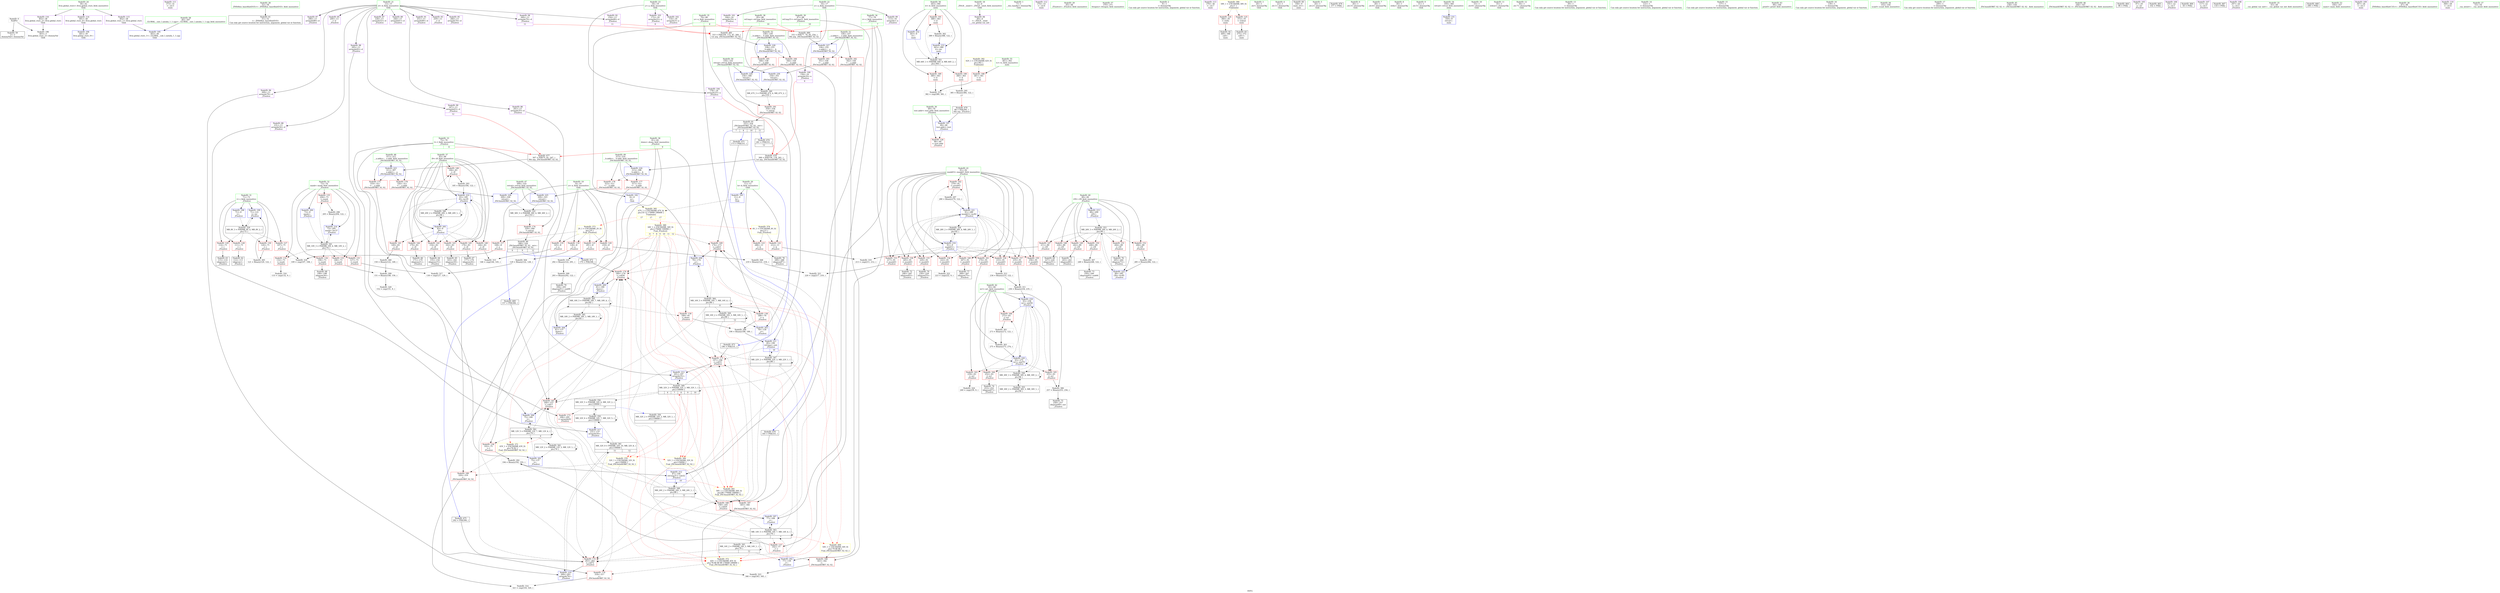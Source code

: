 digraph "SVFG" {
	label="SVFG";

	Node0x564790e6be90 [shape=record,color=grey,label="{NodeID: 0\nNullPtr}"];
	Node0x564790e6be90 -> Node0x564790e94730[style=solid];
	Node0x564790e6be90 -> Node0x564790e969a0[style=solid];
	Node0x564790e967a0 [shape=record,color=blue,label="{NodeID: 194\n401\<--39\nllvm.global_ctors_0\<--\nGlob }"];
	Node0x564790e939c0 [shape=record,color=purple,label="{NodeID: 111\n373\<--31\n\<--.str.5\nmain\n}"];
	Node0x564790e91c30 [shape=record,color=green,label="{NodeID: 28\n52\<--58\n_ZNSt8ios_base4InitD1Ev\<--_ZNSt8ios_base4InitD1Ev_field_insensitive\n}"];
	Node0x564790e91c30 -> Node0x564790e94900[style=solid];
	Node0x564790ee22a0 [shape=record,color=black,label="{NodeID: 471\n173 = PHI(331, )\n}"];
	Node0x564790ee22a0 -> Node0x564790e9b190[style=solid];
	Node0x564790ea4f30 [shape=record,color=grey,label="{NodeID: 305\n121 = Binary(120, 122, )\n}"];
	Node0x564790ea4f30 -> Node0x564790e96c40[style=solid];
	Node0x564790e97ef0 [shape=record,color=blue,label="{NodeID: 222\n89\<--285\ni39\<--inc85\n_Z5solvei\n}"];
	Node0x564790e97ef0 -> Node0x564790ebab10[style=dashed];
	Node0x564790e99930 [shape=record,color=red,label="{NodeID: 139\n189\<--81\n\<--down\n_Z5solvei\n}"];
	Node0x564790e99930 -> Node0x564790ea41b0[style=solid];
	Node0x564790e94460 [shape=record,color=green,label="{NodeID: 56\n363\<--364\nit\<--it_field_insensitive\nmain\n}"];
	Node0x564790e94460 -> Node0x564790e9c1d0[style=solid];
	Node0x564790e94460 -> Node0x564790e9c2a0[style=solid];
	Node0x564790e94460 -> Node0x564790e9c370[style=solid];
	Node0x564790e94460 -> Node0x564790ea05c0[style=solid];
	Node0x564790e94460 -> Node0x564790ea0690[style=solid];
	Node0x564790e9aff0 [shape=record,color=red,label="{NodeID: 167\n160\<--157\n\<--call17\n_Z5solvei\n}"];
	Node0x564790e9aff0 -> Node0x564790e971f0[style=solid];
	Node0x564790e95be0 [shape=record,color=purple,label="{NodeID: 84\n49\<--4\n\<--_ZStL8__ioinit\n__cxx_global_var_init\n}"];
	Node0x564790e821e0 [shape=record,color=green,label="{NodeID: 1\n7\<--1\n__dso_handle\<--dummyObj\nGlob }"];
	Node0x564790ebd310 [shape=record,color=black,label="{NodeID: 361\nMR_32V_9 = PHI(MR_32V_10, MR_32V_8, )\npts\{150000 \}\n|{|<s3>11|<s4>12}}"];
	Node0x564790ebd310 -> Node0x564790e9b400[style=dashed];
	Node0x564790ebd310 -> Node0x564790e97c80[style=dashed];
	Node0x564790ebd310 -> Node0x564790ebc910[style=dashed];
	Node0x564790ebd310:s3 -> Node0x564790e9db00[style=dashed,color=red];
	Node0x564790ebd310:s4 -> Node0x564790ebfdf0[style=dashed,color=red];
	Node0x564790e968a0 [shape=record,color=blue,label="{NodeID: 195\n402\<--40\nllvm.global_ctors_1\<--_GLOBAL__sub_I_natalia_1_1.cpp\nGlob }"];
	Node0x564790e93a90 [shape=record,color=purple,label="{NodeID: 112\n374\<--33\n\<--.str.6\nmain\n}"];
	Node0x564790e91d30 [shape=record,color=green,label="{NodeID: 29\n65\<--66\n_Z5solvei\<--_Z5solvei_field_insensitive\n}"];
	Node0x564790ee23e0 [shape=record,color=black,label="{NodeID: 472\n179 = PHI(306, )\n}"];
	Node0x564790ee23e0 -> Node0x564790e9b260[style=solid];
	Node0x564790eb56a0 [shape=record,color=yellow,style=double,label="{NodeID: 389\n34V_1 = ENCHI(MR_34V_0)\npts\{170000 190000 \}\nFun[_Z5solvei]|{|<s6>6|<s7>7|<s8>8|<s9>9|<s10>10|<s11>11|<s12>12}}"];
	Node0x564790eb56a0 -> Node0x564790e9aff0[style=dashed];
	Node0x564790eb56a0 -> Node0x564790e9b0c0[style=dashed];
	Node0x564790eb56a0 -> Node0x564790e9b190[style=dashed];
	Node0x564790eb56a0 -> Node0x564790e9b260[style=dashed];
	Node0x564790eb56a0 -> Node0x564790e9b330[style=dashed];
	Node0x564790eb56a0 -> Node0x564790e9b400[style=dashed];
	Node0x564790eb56a0:s6 -> Node0x564790ebffb0[style=dashed,color=red];
	Node0x564790eb56a0:s7 -> Node0x564790e9dcc0[style=dashed,color=red];
	Node0x564790eb56a0:s8 -> Node0x564790e9dcc0[style=dashed,color=red];
	Node0x564790eb56a0:s9 -> Node0x564790ebffb0[style=dashed,color=red];
	Node0x564790eb56a0:s10 -> Node0x564790e9dcc0[style=dashed,color=red];
	Node0x564790eb56a0:s11 -> Node0x564790e9dcc0[style=dashed,color=red];
	Node0x564790eb56a0:s12 -> Node0x564790ebffb0[style=dashed,color=red];
	Node0x564790ea50b0 [shape=record,color=grey,label="{NodeID: 306\n257 = Binary(255, 256, )\n}"];
	Node0x564790ea50b0 -> Node0x564790e95490[style=solid];
	Node0x564790e97fc0 [shape=record,color=blue,label="{NodeID: 223\n311\<--307\n__a.addr\<--__a\n_ZSt3minIiERKT_S2_S2_\n}"];
	Node0x564790e97fc0 -> Node0x564790e9b670[style=dashed];
	Node0x564790e97fc0 -> Node0x564790e9b740[style=dashed];
	Node0x564790e99a00 [shape=record,color=red,label="{NodeID: 140\n144\<--83\n\<--i9\n_Z5solvei\n}"];
	Node0x564790e99a00 -> Node0x564790ea5e30[style=solid];
	Node0x564790e94530 [shape=record,color=green,label="{NodeID: 57\n370\<--371\nfreopen\<--freopen_field_insensitive\n}"];
	Node0x564790e9b0c0 [shape=record,color=red,label="{NodeID: 168\n168\<--165\n\<--call20\n_Z5solvei\n}"];
	Node0x564790e9b0c0 -> Node0x564790e972c0[style=solid];
	Node0x564790e95cb0 [shape=record,color=purple,label="{NodeID: 85\n200\<--13\n\<--d\n_Z5solvei\n}"];
	Node0x564790e6d930 [shape=record,color=green,label="{NodeID: 2\n9\<--1\n\<--dummyObj\nCan only get source location for instruction, argument, global var or function.}"];
	Node0x564790ebd810 [shape=record,color=black,label="{NodeID: 362\nMR_12V_5 = PHI(MR_12V_7, MR_12V_4, )\npts\{76 \}\n|{|<s5>6}}"];
	Node0x564790ebd810 -> Node0x564790e996c0[style=dashed];
	Node0x564790ebd810 -> Node0x564790e9aff0[style=dashed];
	Node0x564790ebd810 -> Node0x564790e971f0[style=dashed];
	Node0x564790ebd810 -> Node0x564790eb7410[style=dashed];
	Node0x564790ebd810 -> Node0x564790ebd810[style=dashed];
	Node0x564790ebd810:s5 -> Node0x564790ebfed0[style=dashed,color=red];
	Node0x564790e969a0 [shape=record,color=blue, style = dotted,label="{NodeID: 196\n403\<--3\nllvm.global_ctors_2\<--dummyVal\nGlob }"];
	Node0x564790e93b60 [shape=record,color=purple,label="{NodeID: 113\n376\<--36\n\<--.str.7\nmain\n}"];
	Node0x564790e91e30 [shape=record,color=green,label="{NodeID: 30\n69\<--70\ntest.addr\<--test.addr_field_insensitive\n_Z5solvei\n}"];
	Node0x564790e91e30 -> Node0x564790e98ea0[style=solid];
	Node0x564790e91e30 -> Node0x564790e96aa0[style=solid];
	Node0x564790ee2520 [shape=record,color=black,label="{NodeID: 473\n196 = PHI(331, )\n}"];
	Node0x564790ee2520 -> Node0x564790e9b330[style=solid];
	Node0x564790eb57b0 [shape=record,color=yellow,style=double,label="{NodeID: 390\n58V_1 = ENCHI(MR_58V_0)\npts\{1 \}\nFun[main]}"];
	Node0x564790eb57b0 -> Node0x564790e98d00[style=dashed];
	Node0x564790eb57b0 -> Node0x564790e98dd0[style=dashed];
	Node0x564790ea5230 [shape=record,color=grey,label="{NodeID: 307\n249 = Binary(248, 122, )\n}"];
	Node0x564790ea5230 -> Node0x564790e952f0[style=solid];
	Node0x564790e98090 [shape=record,color=blue,label="{NodeID: 224\n313\<--308\n__b.addr\<--__b\n_ZSt3minIiERKT_S2_S2_\n}"];
	Node0x564790e98090 -> Node0x564790e9b810[style=dashed];
	Node0x564790e98090 -> Node0x564790e9b8e0[style=dashed];
	Node0x564790e99ad0 [shape=record,color=red,label="{NodeID: 141\n149\<--83\n\<--i9\n_Z5solvei\n}"];
	Node0x564790e99ad0 -> Node0x564790ea47b0[style=solid];
	Node0x564790e94630 [shape=record,color=green,label="{NodeID: 58\n40\<--397\n_GLOBAL__sub_I_natalia_1_1.cpp\<--_GLOBAL__sub_I_natalia_1_1.cpp_field_insensitive\n}"];
	Node0x564790e94630 -> Node0x564790e968a0[style=solid];
	Node0x564790e9b190 [shape=record,color=red,label="{NodeID: 169\n174\<--173\n\<--call23\n_Z5solvei\n}"];
	Node0x564790e9b190 -> Node0x564790e97390[style=solid];
	Node0x564790e95d80 [shape=record,color=purple,label="{NodeID: 86\n201\<--13\narrayidx35\<--d\n_Z5solvei\n}"];
	Node0x564790e95d80 -> Node0x564790e977a0[style=solid];
	Node0x564790e8ffb0 [shape=record,color=green,label="{NodeID: 3\n20\<--1\n.str\<--dummyObj\nGlob }"];
	Node0x564790ebdd10 [shape=record,color=black,label="{NodeID: 363\nMR_14V_5 = PHI(MR_14V_7, MR_14V_4, )\npts\{78 \}\n|{|<s7>7}}"];
	Node0x564790ebdd10 -> Node0x564790e99790[style=dashed];
	Node0x564790ebdd10 -> Node0x564790e9aff0[style=dashed];
	Node0x564790ebdd10 -> Node0x564790e9b0c0[style=dashed];
	Node0x564790ebdd10 -> Node0x564790e9b330[style=dashed];
	Node0x564790ebdd10 -> Node0x564790e972c0[style=dashed];
	Node0x564790ebdd10 -> Node0x564790eb7910[style=dashed];
	Node0x564790ebdd10 -> Node0x564790ebdd10[style=dashed];
	Node0x564790ebdd10:s7 -> Node0x564790e9dbe0[style=dashed,color=red];
	Node0x564790e96aa0 [shape=record,color=blue,label="{NodeID: 197\n69\<--68\ntest.addr\<--test\n_Z5solvei\n}"];
	Node0x564790e96aa0 -> Node0x564790e98ea0[style=dashed];
	Node0x564790e93c30 [shape=record,color=purple,label="{NodeID: 114\n401\<--38\nllvm.global_ctors_0\<--llvm.global_ctors\nGlob }"];
	Node0x564790e93c30 -> Node0x564790e967a0[style=solid];
	Node0x564790e91f00 [shape=record,color=green,label="{NodeID: 31\n71\<--72\ni\<--i_field_insensitive\n_Z5solvei\n}"];
	Node0x564790e91f00 -> Node0x564790e98f70[style=solid];
	Node0x564790e91f00 -> Node0x564790e99040[style=solid];
	Node0x564790e91f00 -> Node0x564790e99110[style=solid];
	Node0x564790e91f00 -> Node0x564790e991e0[style=solid];
	Node0x564790e91f00 -> Node0x564790e96b70[style=solid];
	Node0x564790e91f00 -> Node0x564790e96c40[style=solid];
	Node0x564790ee2660 [shape=record,color=black,label="{NodeID: 474\n261 = PHI(331, )\n|{<s0>12}}"];
	Node0x564790ee2660:s0 -> Node0x564790ee2cc0[style=solid,color=red];
	Node0x564790ea53b0 [shape=record,color=grey,label="{NodeID: 308\n219 = Binary(122, 218, )\n}"];
	Node0x564790ea53b0 -> Node0x564790ea6730[style=solid];
	Node0x564790e98160 [shape=record,color=blue,label="{NodeID: 225\n309\<--323\nretval\<--\n_ZSt3minIiERKT_S2_S2_\n}"];
	Node0x564790e98160 -> Node0x564790eba610[style=dashed];
	Node0x564790e99ba0 [shape=record,color=red,label="{NodeID: 142\n154\<--83\n\<--i9\n_Z5solvei\n}"];
	Node0x564790e99ba0 -> Node0x564790e94ba0[style=solid];
	Node0x564790e94730 [shape=record,color=black,label="{NodeID: 59\n2\<--3\ndummyVal\<--dummyVal\n}"];
	Node0x564790e9b260 [shape=record,color=red,label="{NodeID: 170\n180\<--179\n\<--call26\n_Z5solvei\n}"];
	Node0x564790e9b260 -> Node0x564790e97460[style=solid];
	Node0x564790e95e50 [shape=record,color=purple,label="{NodeID: 87\n228\<--13\narrayidx52\<--d\n_Z5solvei\n}"];
	Node0x564790e90040 [shape=record,color=green,label="{NodeID: 4\n22\<--1\n.str.1\<--dummyObj\nGlob }"];
	Node0x564790ebe210 [shape=record,color=black,label="{NodeID: 364\nMR_16V_5 = PHI(MR_16V_7, MR_16V_4, )\npts\{80 \}\n|{|<s8>8}}"];
	Node0x564790ebe210 -> Node0x564790e99860[style=dashed];
	Node0x564790ebe210 -> Node0x564790e9aff0[style=dashed];
	Node0x564790ebe210 -> Node0x564790e9b0c0[style=dashed];
	Node0x564790ebe210 -> Node0x564790e9b190[style=dashed];
	Node0x564790ebe210 -> Node0x564790e9b330[style=dashed];
	Node0x564790ebe210 -> Node0x564790e97390[style=dashed];
	Node0x564790ebe210 -> Node0x564790eb7e10[style=dashed];
	Node0x564790ebe210 -> Node0x564790ebe210[style=dashed];
	Node0x564790ebe210:s8 -> Node0x564790e9dbe0[style=dashed,color=red];
	Node0x564790e96b70 [shape=record,color=blue,label="{NodeID: 198\n71\<--9\ni\<--\n_Z5solvei\n}"];
	Node0x564790e96b70 -> Node0x564790eb2f10[style=dashed];
	Node0x564790e985c0 [shape=record,color=purple,label="{NodeID: 115\n402\<--38\nllvm.global_ctors_1\<--llvm.global_ctors\nGlob }"];
	Node0x564790e985c0 -> Node0x564790e968a0[style=solid];
	Node0x564790e91fd0 [shape=record,color=green,label="{NodeID: 32\n73\<--74\nmask\<--mask_field_insensitive\n_Z5solvei\n}"];
	Node0x564790e91fd0 -> Node0x564790e992b0[style=solid];
	Node0x564790e91fd0 -> Node0x564790e99380[style=solid];
	Node0x564790e91fd0 -> Node0x564790e99450[style=solid];
	Node0x564790e91fd0 -> Node0x564790e99520[style=solid];
	Node0x564790e91fd0 -> Node0x564790e995f0[style=solid];
	Node0x564790e91fd0 -> Node0x564790e96d10[style=solid];
	Node0x564790e91fd0 -> Node0x564790e97870[style=solid];
	Node0x564790ee27a0 [shape=record,color=black,label="{NodeID: 475\n262 = PHI(306, )\n}"];
	Node0x564790ee27a0 -> Node0x564790e9b400[style=solid];
	Node0x564790e9d450 [shape=record,color=yellow,style=double,label="{NodeID: 392\n62V_1 = ENCHI(MR_62V_0)\npts\{362 \}\nFun[main]}"];
	Node0x564790e9d450 -> Node0x564790e9c100[style=dashed];
	Node0x564790ea5530 [shape=record,color=grey,label="{NodeID: 309\n293 = Binary(292, 122, )\n}"];
	Node0x564790ea5530 -> Node0x564790e957d0[style=solid];
	Node0x564790e98230 [shape=record,color=blue,label="{NodeID: 226\n309\<--326\nretval\<--\n_ZSt3minIiERKT_S2_S2_\n}"];
	Node0x564790e98230 -> Node0x564790eba610[style=dashed];
	Node0x564790e99c70 [shape=record,color=red,label="{NodeID: 143\n162\<--83\n\<--i9\n_Z5solvei\n}"];
	Node0x564790e99c70 -> Node0x564790e94c70[style=solid];
	Node0x564790e94830 [shape=record,color=black,label="{NodeID: 60\n358\<--9\nmain_ret\<--\nmain\n}"];
	Node0x564790e9b330 [shape=record,color=red,label="{NodeID: 171\n197\<--196\n\<--call33\n_Z5solvei\n}"];
	Node0x564790e9b330 -> Node0x564790e977a0[style=solid];
	Node0x564790e95f20 [shape=record,color=purple,label="{NodeID: 88\n231\<--13\narrayidx54\<--d\n_Z5solvei\n}"];
	Node0x564790e95f20 -> Node0x564790e97ae0[style=solid];
	Node0x564790e900d0 [shape=record,color=green,label="{NodeID: 5\n24\<--1\n.str.2\<--dummyObj\nGlob }"];
	Node0x564790ebe710 [shape=record,color=black,label="{NodeID: 365\nMR_18V_5 = PHI(MR_18V_7, MR_18V_4, )\npts\{82 \}\n|{|<s6>9}}"];
	Node0x564790ebe710 -> Node0x564790e99930[style=dashed];
	Node0x564790ebe710 -> Node0x564790e9aff0[style=dashed];
	Node0x564790ebe710 -> Node0x564790e9b260[style=dashed];
	Node0x564790ebe710 -> Node0x564790e97460[style=dashed];
	Node0x564790ebe710 -> Node0x564790eb8310[style=dashed];
	Node0x564790ebe710 -> Node0x564790ebe710[style=dashed];
	Node0x564790ebe710:s6 -> Node0x564790ebfed0[style=dashed,color=red];
	Node0x564790e96c40 [shape=record,color=blue,label="{NodeID: 199\n71\<--121\ni\<--inc\n_Z5solvei\n}"];
	Node0x564790e96c40 -> Node0x564790eb2f10[style=dashed];
	Node0x564790e98650 [shape=record,color=purple,label="{NodeID: 116\n403\<--38\nllvm.global_ctors_2\<--llvm.global_ctors\nGlob }"];
	Node0x564790e98650 -> Node0x564790e969a0[style=solid];
	Node0x564790e920a0 [shape=record,color=green,label="{NodeID: 33\n75\<--76\nl\<--l_field_insensitive\n_Z5solvei\n|{|<s3>6}}"];
	Node0x564790e920a0 -> Node0x564790e996c0[style=solid];
	Node0x564790e920a0 -> Node0x564790e96de0[style=solid];
	Node0x564790e920a0 -> Node0x564790e971f0[style=solid];
	Node0x564790e920a0:s3 -> Node0x564790ee29b0[style=solid,color=red];
	Node0x564790ee28e0 [shape=record,color=black,label="{NodeID: 476\n377 = PHI()\n}"];
	Node0x564790ea56b0 [shape=record,color=grey,label="{NodeID: 310\n292 = Binary(122, 291, )\n}"];
	Node0x564790ea56b0 -> Node0x564790ea5530[style=solid];
	Node0x564790e98300 [shape=record,color=blue,label="{NodeID: 227\n336\<--332\n__a.addr\<--__a\n_ZSt3maxIiERKT_S2_S2_\n}"];
	Node0x564790e98300 -> Node0x564790e9bc20[style=dashed];
	Node0x564790e98300 -> Node0x564790e9bcf0[style=dashed];
	Node0x564790e99d40 [shape=record,color=red,label="{NodeID: 144\n170\<--83\n\<--i9\n_Z5solvei\n}"];
	Node0x564790e99d40 -> Node0x564790e94d40[style=solid];
	Node0x564790e94900 [shape=record,color=black,label="{NodeID: 61\n51\<--52\n\<--_ZNSt8ios_base4InitD1Ev\nCan only get source location for instruction, argument, global var or function.}"];
	Node0x564790e9b400 [shape=record,color=red,label="{NodeID: 172\n263\<--262\n\<--call72\n_Z5solvei\n}"];
	Node0x564790e9b400 -> Node0x564790e97c80[style=solid];
	Node0x564790e95ff0 [shape=record,color=purple,label="{NodeID: 89\n244\<--13\narrayidx61\<--d\n_Z5solvei\n}"];
	Node0x564790e90160 [shape=record,color=green,label="{NodeID: 6\n26\<--1\n.str.3\<--dummyObj\nGlob }"];
	Node0x564790e96d10 [shape=record,color=blue,label="{NodeID: 200\n73\<--9\nmask\<--\n_Z5solvei\n}"];
	Node0x564790e96d10 -> Node0x564790eb6f10[style=dashed];
	Node0x564790e98750 [shape=record,color=red,label="{NodeID: 117\n108\<--8\n\<--n\n_Z5solvei\n}"];
	Node0x564790e98750 -> Node0x564790ea62b0[style=solid];
	Node0x564790e92170 [shape=record,color=green,label="{NodeID: 34\n77\<--78\nr\<--r_field_insensitive\n_Z5solvei\n|{|<s3>7}}"];
	Node0x564790e92170 -> Node0x564790e99790[style=solid];
	Node0x564790e92170 -> Node0x564790e96eb0[style=solid];
	Node0x564790e92170 -> Node0x564790e972c0[style=solid];
	Node0x564790e92170:s3 -> Node0x564790ee2f90[style=solid,color=red];
	Node0x564790ee29b0 [shape=record,color=black,label="{NodeID: 477\n307 = PHI(75, 81, 247, )\n0th arg _ZSt3minIiERKT_S2_S2_ }"];
	Node0x564790ee29b0 -> Node0x564790e97fc0[style=solid];
	Node0x564790ea5830 [shape=record,color=grey,label="{NodeID: 311\n236 = Binary(234, 235, )\n}"];
	Node0x564790ea5830 -> Node0x564790e97bb0[style=solid];
	Node0x564790e983d0 [shape=record,color=blue,label="{NodeID: 228\n338\<--333\n__b.addr\<--__b\n_ZSt3maxIiERKT_S2_S2_\n}"];
	Node0x564790e983d0 -> Node0x564790e9bdc0[style=dashed];
	Node0x564790e983d0 -> Node0x564790e9be90[style=dashed];
	Node0x564790e99e10 [shape=record,color=red,label="{NodeID: 145\n176\<--83\n\<--i9\n_Z5solvei\n}"];
	Node0x564790e99e10 -> Node0x564790e94e10[style=solid];
	Node0x564790e94a00 [shape=record,color=black,label="{NodeID: 62\n112\<--111\nidxprom\<--\n_Z5solvei\n}"];
	Node0x564790e9b4d0 [shape=record,color=red,label="{NodeID: 173\n296\<--295\n\<--arrayidx92\n_Z5solvei\n}"];
	Node0x564790e960c0 [shape=record,color=purple,label="{NodeID: 90\n247\<--13\narrayidx63\<--d\n_Z5solvei\n|{<s0>12}}"];
	Node0x564790e960c0:s0 -> Node0x564790ee29b0[style=solid,color=red];
	Node0x564790e909a0 [shape=record,color=green,label="{NodeID: 7\n28\<--1\n.str.4\<--dummyObj\nGlob }"];
	Node0x564790e96de0 [shape=record,color=blue,label="{NodeID: 201\n75\<--137\nl\<--\n_Z5solvei\n}"];
	Node0x564790e96de0 -> Node0x564790ebd810[style=dashed];
	Node0x564790e98820 [shape=record,color=red,label="{NodeID: 118\n128\<--8\n\<--n\n_Z5solvei\n}"];
	Node0x564790e98820 -> Node0x564790ea4db0[style=solid];
	Node0x564790e92240 [shape=record,color=green,label="{NodeID: 35\n79\<--80\nu\<--u_field_insensitive\n_Z5solvei\n|{|<s3>8}}"];
	Node0x564790e92240 -> Node0x564790e99860[style=solid];
	Node0x564790e92240 -> Node0x564790e96f80[style=solid];
	Node0x564790e92240 -> Node0x564790e97390[style=solid];
	Node0x564790e92240:s3 -> Node0x564790ee2f90[style=solid,color=red];
	Node0x564790ee2cc0 [shape=record,color=black,label="{NodeID: 478\n308 = PHI(156, 178, 261, )\n1st arg _ZSt3minIiERKT_S2_S2_ }"];
	Node0x564790ee2cc0 -> Node0x564790e98090[style=solid];
	Node0x564790e9d6f0 [shape=record,color=yellow,style=double,label="{NodeID: 395\n67V_1 = ENCHI(MR_67V_0)\npts\{10 12 170000 190000 \}\nFun[main]|{<s0>17|<s1>17|<s2>17}}"];
	Node0x564790e9d6f0:s0 -> Node0x564790ec00f0[style=dashed,color=red];
	Node0x564790e9d6f0:s1 -> Node0x564790ec0200[style=dashed,color=red];
	Node0x564790e9d6f0:s2 -> Node0x564790eb56a0[style=dashed,color=red];
	Node0x564790ea59b0 [shape=record,color=grey,label="{NodeID: 312\n234 = Binary(233, 122, )\n}"];
	Node0x564790ea59b0 -> Node0x564790ea5830[style=solid];
	Node0x564790e984a0 [shape=record,color=blue,label="{NodeID: 229\n334\<--348\nretval\<--\n_ZSt3maxIiERKT_S2_S2_\n}"];
	Node0x564790e984a0 -> Node0x564790eb6a10[style=dashed];
	Node0x564790e99ee0 [shape=record,color=red,label="{NodeID: 146\n184\<--83\n\<--i9\n_Z5solvei\n}"];
	Node0x564790e99ee0 -> Node0x564790ea3d30[style=solid];
	Node0x564790e94ad0 [shape=record,color=black,label="{NodeID: 63\n115\<--114\nidxprom2\<--\n_Z5solvei\n}"];
	Node0x564790eb6a10 [shape=record,color=black,label="{NodeID: 340\nMR_47V_3 = PHI(MR_47V_4, MR_47V_2, )\npts\{335 \}\n}"];
	Node0x564790eb6a10 -> Node0x564790e9bb50[style=dashed];
	Node0x564790e9b5a0 [shape=record,color=red,label="{NodeID: 174\n329\<--309\n\<--retval\n_ZSt3minIiERKT_S2_S2_\n}"];
	Node0x564790e9b5a0 -> Node0x564790e958a0[style=solid];
	Node0x564790e96190 [shape=record,color=purple,label="{NodeID: 91\n251\<--13\narrayidx66\<--d\n_Z5solvei\n}"];
	Node0x564790e90a30 [shape=record,color=green,label="{NodeID: 8\n30\<--1\nstdin\<--dummyObj\nGlob }"];
	Node0x564790e96eb0 [shape=record,color=blue,label="{NodeID: 202\n77\<--139\nr\<--\n_Z5solvei\n}"];
	Node0x564790e96eb0 -> Node0x564790ebdd10[style=dashed];
	Node0x564790e988f0 [shape=record,color=red,label="{NodeID: 119\n145\<--8\n\<--n\n_Z5solvei\n}"];
	Node0x564790e988f0 -> Node0x564790ea5e30[style=solid];
	Node0x564790e92310 [shape=record,color=green,label="{NodeID: 36\n81\<--82\ndown\<--down_field_insensitive\n_Z5solvei\n|{|<s3>9}}"];
	Node0x564790e92310 -> Node0x564790e99930[style=solid];
	Node0x564790e92310 -> Node0x564790e97050[style=solid];
	Node0x564790e92310 -> Node0x564790e97460[style=solid];
	Node0x564790e92310:s3 -> Node0x564790ee29b0[style=solid,color=red];
	Node0x564790ee2e80 [shape=record,color=black,label="{NodeID: 479\n68 = PHI(385, )\n0th arg _Z5solvei }"];
	Node0x564790ee2e80 -> Node0x564790e96aa0[style=solid];
	Node0x564790ea5b30 [shape=record,color=grey,label="{NodeID: 313\n382 = cmp(380, 381, )\n}"];
	Node0x564790ea0460 [shape=record,color=blue,label="{NodeID: 230\n334\<--351\nretval\<--\n_ZSt3maxIiERKT_S2_S2_\n}"];
	Node0x564790ea0460 -> Node0x564790eb6a10[style=dashed];
	Node0x564790e99fb0 [shape=record,color=red,label="{NodeID: 147\n211\<--89\n\<--i39\n_Z5solvei\n}"];
	Node0x564790e99fb0 -> Node0x564790ea6430[style=solid];
	Node0x564790e94ba0 [shape=record,color=black,label="{NodeID: 64\n155\<--154\nidxprom15\<--\n_Z5solvei\n}"];
	Node0x564790eb6f10 [shape=record,color=black,label="{NodeID: 341\nMR_10V_3 = PHI(MR_10V_4, MR_10V_2, )\npts\{74 \}\n}"];
	Node0x564790eb6f10 -> Node0x564790e992b0[style=dashed];
	Node0x564790eb6f10 -> Node0x564790e99380[style=dashed];
	Node0x564790eb6f10 -> Node0x564790e99450[style=dashed];
	Node0x564790eb6f10 -> Node0x564790e99520[style=dashed];
	Node0x564790eb6f10 -> Node0x564790e995f0[style=dashed];
	Node0x564790eb6f10 -> Node0x564790e97870[style=dashed];
	Node0x564790e9b670 [shape=record,color=red,label="{NodeID: 175\n319\<--311\n\<--__a.addr\n_ZSt3minIiERKT_S2_S2_\n}"];
	Node0x564790e9b670 -> Node0x564790e9ba80[style=solid];
	Node0x564790e96260 [shape=record,color=purple,label="{NodeID: 92\n254\<--13\narrayidx68\<--d\n_Z5solvei\n|{<s0>11}}"];
	Node0x564790e96260:s0 -> Node0x564790ee2f90[style=solid,color=red];
	Node0x564790e90ac0 [shape=record,color=green,label="{NodeID: 9\n31\<--1\n.str.5\<--dummyObj\nGlob }"];
	Node0x564790e96f80 [shape=record,color=blue,label="{NodeID: 203\n79\<--139\nu\<--\n_Z5solvei\n}"];
	Node0x564790e96f80 -> Node0x564790ebe210[style=dashed];
	Node0x564790e989c0 [shape=record,color=red,label="{NodeID: 120\n218\<--8\n\<--n\n_Z5solvei\n}"];
	Node0x564790e989c0 -> Node0x564790ea53b0[style=solid];
	Node0x564790e923e0 [shape=record,color=green,label="{NodeID: 37\n83\<--84\ni9\<--i9_field_insensitive\n_Z5solvei\n}"];
	Node0x564790e923e0 -> Node0x564790e99a00[style=solid];
	Node0x564790e923e0 -> Node0x564790e99ad0[style=solid];
	Node0x564790e923e0 -> Node0x564790e99ba0[style=solid];
	Node0x564790e923e0 -> Node0x564790e99c70[style=solid];
	Node0x564790e923e0 -> Node0x564790e99d40[style=solid];
	Node0x564790e923e0 -> Node0x564790e99e10[style=solid];
	Node0x564790e923e0 -> Node0x564790e99ee0[style=solid];
	Node0x564790e923e0 -> Node0x564790e97120[style=solid];
	Node0x564790e923e0 -> Node0x564790e97530[style=solid];
	Node0x564790ee2f90 [shape=record,color=black,label="{NodeID: 480\n332 = PHI(77, 79, 85, 254, )\n0th arg _ZSt3maxIiERKT_S2_S2_ }"];
	Node0x564790ee2f90 -> Node0x564790e98300[style=solid];
	Node0x564790ea5cb0 [shape=record,color=grey,label="{NodeID: 314\n321 = cmp(318, 320, )\n}"];
	Node0x564790ea04f0 [shape=record,color=blue,label="{NodeID: 231\n359\<--9\nretval\<--\nmain\n}"];
	Node0x564790e9a080 [shape=record,color=red,label="{NodeID: 148\n226\<--89\n\<--i39\n_Z5solvei\n}"];
	Node0x564790e9a080 -> Node0x564790e94fb0[style=solid];
	Node0x564790e94c70 [shape=record,color=black,label="{NodeID: 65\n163\<--162\nidxprom18\<--\n_Z5solvei\n}"];
	Node0x564790eb7410 [shape=record,color=black,label="{NodeID: 342\nMR_12V_2 = PHI(MR_12V_3, MR_12V_1, )\npts\{76 \}\n}"];
	Node0x564790eb7410 -> Node0x564790e9b400[style=dashed];
	Node0x564790eb7410 -> Node0x564790e96de0[style=dashed];
	Node0x564790eb7410 -> Node0x564790eb7410[style=dashed];
	Node0x564790e9b740 [shape=record,color=red,label="{NodeID: 176\n326\<--311\n\<--__a.addr\n_ZSt3minIiERKT_S2_S2_\n}"];
	Node0x564790e9b740 -> Node0x564790e98230[style=solid];
	Node0x564790e96330 [shape=record,color=purple,label="{NodeID: 93\n259\<--13\n\<--d\n_Z5solvei\n}"];
	Node0x564790e90b50 [shape=record,color=green,label="{NodeID: 10\n33\<--1\n.str.6\<--dummyObj\nGlob }"];
	Node0x564790ebfdf0 [shape=record,color=yellow,style=double,label="{NodeID: 370\n32V_1 = ENCHI(MR_32V_0)\npts\{150000 \}\nFun[_ZSt3minIiERKT_S2_S2_]}"];
	Node0x564790ebfdf0 -> Node0x564790e9b9b0[style=dashed];
	Node0x564790ebfdf0 -> Node0x564790e9ba80[style=dashed];
	Node0x564790e97050 [shape=record,color=blue,label="{NodeID: 204\n81\<--137\ndown\<--\n_Z5solvei\n}"];
	Node0x564790e97050 -> Node0x564790ebe710[style=dashed];
	Node0x564790e98a90 [shape=record,color=red,label="{NodeID: 121\n291\<--8\n\<--n\n_Z5solvei\n}"];
	Node0x564790e98a90 -> Node0x564790ea56b0[style=solid];
	Node0x564790e924b0 [shape=record,color=green,label="{NodeID: 38\n85\<--86\nref.tmp\<--ref.tmp_field_insensitive\n_Z5solvei\n|{|<s1>10}}"];
	Node0x564790e924b0 -> Node0x564790e97600[style=solid];
	Node0x564790e924b0:s1 -> Node0x564790ee2f90[style=solid,color=red];
	Node0x564790ee3250 [shape=record,color=black,label="{NodeID: 481\n333 = PHI(164, 172, 87, 260, )\n1st arg _ZSt3maxIiERKT_S2_S2_ }"];
	Node0x564790ee3250 -> Node0x564790e983d0[style=solid];
	Node0x564790ea5e30 [shape=record,color=grey,label="{NodeID: 315\n146 = cmp(144, 145, )\n}"];
	Node0x564790ea05c0 [shape=record,color=blue,label="{NodeID: 232\n363\<--9\nit\<--\nmain\n}"];
	Node0x564790ea05c0 -> Node0x564790eba110[style=dashed];
	Node0x564790e9a150 [shape=record,color=red,label="{NodeID: 149\n242\<--89\n\<--i39\n_Z5solvei\n}"];
	Node0x564790e9a150 -> Node0x564790e95150[style=solid];
	Node0x564790e94d40 [shape=record,color=black,label="{NodeID: 66\n171\<--170\nidxprom21\<--\n_Z5solvei\n}"];
	Node0x564790eb7910 [shape=record,color=black,label="{NodeID: 343\nMR_14V_2 = PHI(MR_14V_3, MR_14V_1, )\npts\{78 \}\n|{|<s3>12}}"];
	Node0x564790eb7910 -> Node0x564790e9b400[style=dashed];
	Node0x564790eb7910 -> Node0x564790e96eb0[style=dashed];
	Node0x564790eb7910 -> Node0x564790eb7910[style=dashed];
	Node0x564790eb7910:s3 -> Node0x564790ebffb0[style=dashed,color=red];
	Node0x564790e9b810 [shape=record,color=red,label="{NodeID: 177\n317\<--313\n\<--__b.addr\n_ZSt3minIiERKT_S2_S2_\n}"];
	Node0x564790e9b810 -> Node0x564790e9b9b0[style=solid];
	Node0x564790e96400 [shape=record,color=purple,label="{NodeID: 94\n260\<--13\narrayidx70\<--d\n_Z5solvei\n|{<s0>11}}"];
	Node0x564790e96400:s0 -> Node0x564790ee3250[style=solid,color=red];
	Node0x564790e90be0 [shape=record,color=green,label="{NodeID: 11\n35\<--1\nstdout\<--dummyObj\nGlob }"];
	Node0x564790ebfed0 [shape=record,color=yellow,style=double,label="{NodeID: 371\n43V_1 = ENCHI(MR_43V_0)\npts\{76 82 \}\nFun[_ZSt3minIiERKT_S2_S2_]}"];
	Node0x564790ebfed0 -> Node0x564790e9ba80[style=dashed];
	Node0x564790e97120 [shape=record,color=blue,label="{NodeID: 205\n83\<--9\ni9\<--\n_Z5solvei\n}"];
	Node0x564790e97120 -> Node0x564790e99a00[style=dashed];
	Node0x564790e97120 -> Node0x564790e99ad0[style=dashed];
	Node0x564790e97120 -> Node0x564790e99ba0[style=dashed];
	Node0x564790e97120 -> Node0x564790e99c70[style=dashed];
	Node0x564790e97120 -> Node0x564790e99d40[style=dashed];
	Node0x564790e97120 -> Node0x564790e99e10[style=dashed];
	Node0x564790e97120 -> Node0x564790e99ee0[style=dashed];
	Node0x564790e97120 -> Node0x564790e97530[style=dashed];
	Node0x564790e97120 -> Node0x564790eb8810[style=dashed];
	Node0x564790e98b60 [shape=record,color=red,label="{NodeID: 122\n212\<--11\n\<--k\n_Z5solvei\n}"];
	Node0x564790e98b60 -> Node0x564790ea6430[style=solid];
	Node0x564790e92580 [shape=record,color=green,label="{NodeID: 39\n87\<--88\nref.tmp31\<--ref.tmp31_field_insensitive\n_Z5solvei\n|{|<s1>10}}"];
	Node0x564790e92580 -> Node0x564790e976d0[style=solid];
	Node0x564790e92580:s1 -> Node0x564790ee3250[style=solid,color=red];
	Node0x564790e9db00 [shape=record,color=yellow,style=double,label="{NodeID: 399\n32V_1 = ENCHI(MR_32V_0)\npts\{150000 \}\nFun[_ZSt3maxIiERKT_S2_S2_]}"];
	Node0x564790e9db00 -> Node0x564790e9bf60[style=dashed];
	Node0x564790e9db00 -> Node0x564790e9c030[style=dashed];
	Node0x564790ea5fb0 [shape=record,color=grey,label="{NodeID: 316\n133 = cmp(132, 9, )\n}"];
	Node0x564790ea0690 [shape=record,color=blue,label="{NodeID: 233\n363\<--389\nit\<--inc\nmain\n}"];
	Node0x564790ea0690 -> Node0x564790eba110[style=dashed];
	Node0x564790e9a220 [shape=record,color=red,label="{NodeID: 150\n248\<--89\n\<--i39\n_Z5solvei\n}"];
	Node0x564790e9a220 -> Node0x564790ea5230[style=solid];
	Node0x564790e94e10 [shape=record,color=black,label="{NodeID: 67\n177\<--176\nidxprom24\<--\n_Z5solvei\n}"];
	Node0x564790eb7e10 [shape=record,color=black,label="{NodeID: 344\nMR_16V_2 = PHI(MR_16V_3, MR_16V_1, )\npts\{80 \}\n|{|<s3>12}}"];
	Node0x564790eb7e10 -> Node0x564790e9b400[style=dashed];
	Node0x564790eb7e10 -> Node0x564790e96f80[style=dashed];
	Node0x564790eb7e10 -> Node0x564790eb7e10[style=dashed];
	Node0x564790eb7e10:s3 -> Node0x564790ebffb0[style=dashed,color=red];
	Node0x564790e9b8e0 [shape=record,color=red,label="{NodeID: 178\n323\<--313\n\<--__b.addr\n_ZSt3minIiERKT_S2_S2_\n}"];
	Node0x564790e9b8e0 -> Node0x564790e98160[style=solid];
	Node0x564790e964d0 [shape=record,color=purple,label="{NodeID: 95\n266\<--13\narrayidx74\<--d\n_Z5solvei\n}"];
	Node0x564790e90c70 [shape=record,color=green,label="{NodeID: 12\n36\<--1\n.str.7\<--dummyObj\nGlob }"];
	Node0x564790ebffb0 [shape=record,color=yellow,style=double,label="{NodeID: 372\n45V_1 = ENCHI(MR_45V_0)\npts\{78 80 86 88 170000 190000 \}\nFun[_ZSt3minIiERKT_S2_S2_]}"];
	Node0x564790ebffb0 -> Node0x564790e9b9b0[style=dashed];
	Node0x564790e971f0 [shape=record,color=blue,label="{NodeID: 206\n75\<--160\nl\<--\n_Z5solvei\n}"];
	Node0x564790e971f0 -> Node0x564790e9b260[style=dashed];
	Node0x564790e971f0 -> Node0x564790ebd810[style=dashed];
	Node0x564790e98c30 [shape=record,color=red,label="{NodeID: 123\n288\<--11\n\<--k\n_Z5solvei\n}"];
	Node0x564790e98c30 -> Node0x564790e95700[style=solid];
	Node0x564790e92650 [shape=record,color=green,label="{NodeID: 40\n89\<--90\ni39\<--i39_field_insensitive\n_Z5solvei\n}"];
	Node0x564790e92650 -> Node0x564790e99fb0[style=solid];
	Node0x564790e92650 -> Node0x564790e9a080[style=solid];
	Node0x564790e92650 -> Node0x564790e9a150[style=solid];
	Node0x564790e92650 -> Node0x564790e9a220[style=solid];
	Node0x564790e92650 -> Node0x564790e9a2f0[style=solid];
	Node0x564790e92650 -> Node0x564790e9a3c0[style=solid];
	Node0x564790e92650 -> Node0x564790e97940[style=solid];
	Node0x564790e92650 -> Node0x564790e97ef0[style=solid];
	Node0x564790e9dbe0 [shape=record,color=yellow,style=double,label="{NodeID: 400\n54V_1 = ENCHI(MR_54V_0)\npts\{78 80 86 \}\nFun[_ZSt3maxIiERKT_S2_S2_]}"];
	Node0x564790e9dbe0 -> Node0x564790e9bf60[style=dashed];
	Node0x564790ea6130 [shape=record,color=grey,label="{NodeID: 317\n130 = cmp(127, 129, )\n}"];
	Node0x564790e9a2f0 [shape=record,color=red,label="{NodeID: 151\n264\<--89\n\<--i39\n_Z5solvei\n}"];
	Node0x564790e9a2f0 -> Node0x564790e95560[style=solid];
	Node0x564790e94ee0 [shape=record,color=black,label="{NodeID: 68\n199\<--198\nidxprom34\<--\n_Z5solvei\n}"];
	Node0x564790eb8310 [shape=record,color=black,label="{NodeID: 345\nMR_18V_2 = PHI(MR_18V_3, MR_18V_1, )\npts\{82 \}\n}"];
	Node0x564790eb8310 -> Node0x564790e9b400[style=dashed];
	Node0x564790eb8310 -> Node0x564790e97050[style=dashed];
	Node0x564790eb8310 -> Node0x564790eb8310[style=dashed];
	Node0x564790e9b9b0 [shape=record,color=red,label="{NodeID: 179\n318\<--317\n\<--\n_ZSt3minIiERKT_S2_S2_\n}"];
	Node0x564790e9b9b0 -> Node0x564790ea5cb0[style=solid];
	Node0x564790e92d90 [shape=record,color=purple,label="{NodeID: 96\n269\<--13\narrayidx76\<--d\n_Z5solvei\n}"];
	Node0x564790e92d90 -> Node0x564790e97c80[style=solid];
	Node0x564790e90d30 [shape=record,color=green,label="{NodeID: 13\n39\<--1\n\<--dummyObj\nCan only get source location for instruction, argument, global var or function.}"];
	Node0x564790ec00f0 [shape=record,color=yellow,style=double,label="{NodeID: 373\n2V_1 = ENCHI(MR_2V_0)\npts\{10 \}\nFun[_Z5solvei]}"];
	Node0x564790ec00f0 -> Node0x564790e98750[style=dashed];
	Node0x564790ec00f0 -> Node0x564790e98820[style=dashed];
	Node0x564790ec00f0 -> Node0x564790e988f0[style=dashed];
	Node0x564790ec00f0 -> Node0x564790e989c0[style=dashed];
	Node0x564790ec00f0 -> Node0x564790e98a90[style=dashed];
	Node0x564790e972c0 [shape=record,color=blue,label="{NodeID: 207\n77\<--168\nr\<--\n_Z5solvei\n}"];
	Node0x564790e972c0 -> Node0x564790e9b190[style=dashed];
	Node0x564790e972c0 -> Node0x564790e9b260[style=dashed];
	Node0x564790e972c0 -> Node0x564790ebdd10[style=dashed];
	Node0x564790e98d00 [shape=record,color=red,label="{NodeID: 124\n366\<--30\n\<--stdin\nmain\n}"];
	Node0x564790e98d00 -> Node0x564790e95a40[style=solid];
	Node0x564790e92720 [shape=record,color=green,label="{NodeID: 41\n91\<--92\nmask43\<--mask43_field_insensitive\n_Z5solvei\n}"];
	Node0x564790e92720 -> Node0x564790e9a490[style=solid];
	Node0x564790e92720 -> Node0x564790e9a560[style=solid];
	Node0x564790e92720 -> Node0x564790e9a630[style=solid];
	Node0x564790e92720 -> Node0x564790e9a700[style=solid];
	Node0x564790e92720 -> Node0x564790e9a7d0[style=solid];
	Node0x564790e92720 -> Node0x564790e9a8a0[style=solid];
	Node0x564790e92720 -> Node0x564790e9a970[style=solid];
	Node0x564790e92720 -> Node0x564790e9aa40[style=solid];
	Node0x564790e92720 -> Node0x564790e9ab10[style=solid];
	Node0x564790e92720 -> Node0x564790e9abe0[style=solid];
	Node0x564790e92720 -> Node0x564790e97a10[style=solid];
	Node0x564790e92720 -> Node0x564790e97e20[style=solid];
	Node0x564790e9dcc0 [shape=record,color=yellow,style=double,label="{NodeID: 401\n56V_1 = ENCHI(MR_56V_0)\npts\{88 170000 190000 \}\nFun[_ZSt3maxIiERKT_S2_S2_]}"];
	Node0x564790e9dcc0 -> Node0x564790e9c030[style=dashed];
	Node0x564790ea62b0 [shape=record,color=grey,label="{NodeID: 318\n109 = cmp(107, 108, )\n}"];
	Node0x564790e9a3c0 [shape=record,color=red,label="{NodeID: 152\n284\<--89\n\<--i39\n_Z5solvei\n}"];
	Node0x564790e9a3c0 -> Node0x564790ea3eb0[style=solid];
	Node0x564790e94fb0 [shape=record,color=black,label="{NodeID: 69\n227\<--226\nidxprom51\<--\n_Z5solvei\n}"];
	Node0x564790eb8810 [shape=record,color=black,label="{NodeID: 346\nMR_20V_2 = PHI(MR_20V_3, MR_20V_1, )\npts\{84 \}\n}"];
	Node0x564790eb8810 -> Node0x564790e97120[style=dashed];
	Node0x564790eb8810 -> Node0x564790eb8810[style=dashed];
	Node0x564790e9ba80 [shape=record,color=red,label="{NodeID: 180\n320\<--319\n\<--\n_ZSt3minIiERKT_S2_S2_\n}"];
	Node0x564790e9ba80 -> Node0x564790ea5cb0[style=solid];
	Node0x564790e92e60 [shape=record,color=purple,label="{NodeID: 97\n290\<--13\narrayidx88\<--d\n_Z5solvei\n}"];
	Node0x564790e90e30 [shape=record,color=green,label="{NodeID: 14\n122\<--1\n\<--dummyObj\nCan only get source location for instruction, argument, global var or function.}"];
	Node0x564790ec0200 [shape=record,color=yellow,style=double,label="{NodeID: 374\n4V_1 = ENCHI(MR_4V_0)\npts\{12 \}\nFun[_Z5solvei]}"];
	Node0x564790ec0200 -> Node0x564790e98b60[style=dashed];
	Node0x564790ec0200 -> Node0x564790e98c30[style=dashed];
	Node0x564790e97390 [shape=record,color=blue,label="{NodeID: 208\n79\<--174\nu\<--\n_Z5solvei\n}"];
	Node0x564790e97390 -> Node0x564790e9b260[style=dashed];
	Node0x564790e97390 -> Node0x564790ebe210[style=dashed];
	Node0x564790e98dd0 [shape=record,color=red,label="{NodeID: 125\n372\<--35\n\<--stdout\nmain\n}"];
	Node0x564790e98dd0 -> Node0x564790e95b10[style=solid];
	Node0x564790e927f0 [shape=record,color=green,label="{NodeID: 42\n93\<--94\nm1\<--m1_field_insensitive\n_Z5solvei\n}"];
	Node0x564790e927f0 -> Node0x564790e9acb0[style=solid];
	Node0x564790e927f0 -> Node0x564790e9ad80[style=solid];
	Node0x564790e927f0 -> Node0x564790e9ae50[style=solid];
	Node0x564790e927f0 -> Node0x564790e9af20[style=solid];
	Node0x564790e927f0 -> Node0x564790e97bb0[style=solid];
	Node0x564790e927f0 -> Node0x564790e97d50[style=solid];
	Node0x564790ea6430 [shape=record,color=grey,label="{NodeID: 319\n213 = cmp(211, 212, )\n}"];
	Node0x564790e9a490 [shape=record,color=red,label="{NodeID: 153\n217\<--91\n\<--mask43\n_Z5solvei\n}"];
	Node0x564790e9a490 -> Node0x564790ea6730[style=solid];
	Node0x564790e95080 [shape=record,color=black,label="{NodeID: 70\n230\<--229\nidxprom53\<--\n_Z5solvei\n}"];
	Node0x564790eb8d10 [shape=record,color=black,label="{NodeID: 347\nMR_22V_2 = PHI(MR_22V_3, MR_22V_1, )\npts\{86 \}\n|{|<s7>12}}"];
	Node0x564790eb8d10 -> Node0x564790e9aff0[style=dashed];
	Node0x564790eb8d10 -> Node0x564790e9b0c0[style=dashed];
	Node0x564790eb8d10 -> Node0x564790e9b190[style=dashed];
	Node0x564790eb8d10 -> Node0x564790e9b260[style=dashed];
	Node0x564790eb8d10 -> Node0x564790e9b400[style=dashed];
	Node0x564790eb8d10 -> Node0x564790e97600[style=dashed];
	Node0x564790eb8d10 -> Node0x564790eb8d10[style=dashed];
	Node0x564790eb8d10:s7 -> Node0x564790ebffb0[style=dashed,color=red];
	Node0x564790e9bb50 [shape=record,color=red,label="{NodeID: 181\n354\<--334\n\<--retval\n_ZSt3maxIiERKT_S2_S2_\n}"];
	Node0x564790e9bb50 -> Node0x564790e95970[style=solid];
	Node0x564790e92f30 [shape=record,color=purple,label="{NodeID: 98\n295\<--13\narrayidx92\<--d\n_Z5solvei\n}"];
	Node0x564790e92f30 -> Node0x564790e9b4d0[style=solid];
	Node0x564790e90f30 [shape=record,color=green,label="{NodeID: 15\n137\<--1\n\<--dummyObj\nCan only get source location for instruction, argument, global var or function.}"];
	Node0x564790ea3bb0 [shape=record,color=grey,label="{NodeID: 292\n194 = Binary(192, 193, )\n}"];
	Node0x564790ea3bb0 -> Node0x564790e976d0[style=solid];
	Node0x564790e97460 [shape=record,color=blue,label="{NodeID: 209\n81\<--180\ndown\<--\n_Z5solvei\n}"];
	Node0x564790e97460 -> Node0x564790ebe710[style=dashed];
	Node0x564790e98ea0 [shape=record,color=red,label="{NodeID: 126\n96\<--69\n\<--test.addr\n_Z5solvei\n}"];
	Node0x564790e928c0 [shape=record,color=green,label="{NodeID: 43\n99\<--100\nprintf\<--printf_field_insensitive\n}"];
	Node0x564790ea65b0 [shape=record,color=grey,label="{NodeID: 320\n152 = cmp(151, 9, )\n}"];
	Node0x564790e9a560 [shape=record,color=red,label="{NodeID: 154\n222\<--91\n\<--mask43\n_Z5solvei\n}"];
	Node0x564790e9a560 -> Node0x564790ea68b0[style=solid];
	Node0x564790e95150 [shape=record,color=black,label="{NodeID: 71\n243\<--242\nidxprom60\<--\n_Z5solvei\n}"];
	Node0x564790eb9210 [shape=record,color=black,label="{NodeID: 348\nMR_24V_2 = PHI(MR_24V_3, MR_24V_1, )\npts\{88 \}\n|{|<s7>12}}"];
	Node0x564790eb9210 -> Node0x564790e9aff0[style=dashed];
	Node0x564790eb9210 -> Node0x564790e9b0c0[style=dashed];
	Node0x564790eb9210 -> Node0x564790e9b190[style=dashed];
	Node0x564790eb9210 -> Node0x564790e9b260[style=dashed];
	Node0x564790eb9210 -> Node0x564790e9b400[style=dashed];
	Node0x564790eb9210 -> Node0x564790e976d0[style=dashed];
	Node0x564790eb9210 -> Node0x564790eb9210[style=dashed];
	Node0x564790eb9210:s7 -> Node0x564790ebffb0[style=dashed,color=red];
	Node0x564790e9bc20 [shape=record,color=red,label="{NodeID: 182\n342\<--336\n\<--__a.addr\n_ZSt3maxIiERKT_S2_S2_\n}"];
	Node0x564790e9bc20 -> Node0x564790e9bf60[style=solid];
	Node0x564790e93000 [shape=record,color=purple,label="{NodeID: 99\n113\<--16\narrayidx\<--x\n_Z5solvei\n}"];
	Node0x564790e91030 [shape=record,color=green,label="{NodeID: 16\n139\<--1\n\<--dummyObj\nCan only get source location for instruction, argument, global var or function.}"];
	Node0x564790ea3d30 [shape=record,color=grey,label="{NodeID: 293\n185 = Binary(184, 122, )\n}"];
	Node0x564790ea3d30 -> Node0x564790e97530[style=solid];
	Node0x564790e97530 [shape=record,color=blue,label="{NodeID: 210\n83\<--185\ni9\<--inc29\n_Z5solvei\n}"];
	Node0x564790e97530 -> Node0x564790e99a00[style=dashed];
	Node0x564790e97530 -> Node0x564790e99ad0[style=dashed];
	Node0x564790e97530 -> Node0x564790e99ba0[style=dashed];
	Node0x564790e97530 -> Node0x564790e99c70[style=dashed];
	Node0x564790e97530 -> Node0x564790e99d40[style=dashed];
	Node0x564790e97530 -> Node0x564790e99e10[style=dashed];
	Node0x564790e97530 -> Node0x564790e99ee0[style=dashed];
	Node0x564790e97530 -> Node0x564790e97530[style=dashed];
	Node0x564790e97530 -> Node0x564790eb8810[style=dashed];
	Node0x564790e98f70 [shape=record,color=red,label="{NodeID: 127\n107\<--71\n\<--i\n_Z5solvei\n}"];
	Node0x564790e98f70 -> Node0x564790ea62b0[style=solid];
	Node0x564790e929c0 [shape=record,color=green,label="{NodeID: 44\n103\<--104\nscanf\<--scanf_field_insensitive\n}"];
	Node0x564790ea6730 [shape=record,color=grey,label="{NodeID: 321\n220 = cmp(217, 219, )\n}"];
	Node0x564790e9a630 [shape=record,color=red,label="{NodeID: 155\n229\<--91\n\<--mask43\n_Z5solvei\n}"];
	Node0x564790e9a630 -> Node0x564790e95080[style=solid];
	Node0x564790e95220 [shape=record,color=black,label="{NodeID: 72\n246\<--245\nidxprom62\<--\n_Z5solvei\n}"];
	Node0x564790eb9710 [shape=record,color=black,label="{NodeID: 349\nMR_32V_2 = PHI(MR_32V_3, MR_32V_1, )\npts\{150000 \}\n|{|<s8>6|<s9>7|<s10>8|<s11>9|<s12>10}}"];
	Node0x564790eb9710 -> Node0x564790e9aff0[style=dashed];
	Node0x564790eb9710 -> Node0x564790e9b0c0[style=dashed];
	Node0x564790eb9710 -> Node0x564790e9b190[style=dashed];
	Node0x564790eb9710 -> Node0x564790e9b260[style=dashed];
	Node0x564790eb9710 -> Node0x564790e9b330[style=dashed];
	Node0x564790eb9710 -> Node0x564790e977a0[style=dashed];
	Node0x564790eb9710 -> Node0x564790eb9710[style=dashed];
	Node0x564790eb9710 -> Node0x564790ebba10[style=dashed];
	Node0x564790eb9710:s8 -> Node0x564790ebfdf0[style=dashed,color=red];
	Node0x564790eb9710:s9 -> Node0x564790e9db00[style=dashed,color=red];
	Node0x564790eb9710:s10 -> Node0x564790e9db00[style=dashed,color=red];
	Node0x564790eb9710:s11 -> Node0x564790ebfdf0[style=dashed,color=red];
	Node0x564790eb9710:s12 -> Node0x564790e9db00[style=dashed,color=red];
	Node0x564790e9bcf0 [shape=record,color=red,label="{NodeID: 183\n351\<--336\n\<--__a.addr\n_ZSt3maxIiERKT_S2_S2_\n}"];
	Node0x564790e9bcf0 -> Node0x564790ea0460[style=solid];
	Node0x564790e930d0 [shape=record,color=purple,label="{NodeID: 100\n156\<--16\narrayidx16\<--x\n_Z5solvei\n|{<s0>6}}"];
	Node0x564790e930d0:s0 -> Node0x564790ee2cc0[style=solid,color=red];
	Node0x564790e91130 [shape=record,color=green,label="{NodeID: 17\n209\<--1\n\<--dummyObj\nCan only get source location for instruction, argument, global var or function.}"];
	Node0x564790ea3eb0 [shape=record,color=grey,label="{NodeID: 294\n285 = Binary(284, 122, )\n}"];
	Node0x564790ea3eb0 -> Node0x564790e97ef0[style=solid];
	Node0x564790e97600 [shape=record,color=blue,label="{NodeID: 211\n85\<--190\nref.tmp\<--sub\n_Z5solvei\n|{|<s2>10}}"];
	Node0x564790e97600 -> Node0x564790e9b330[style=dashed];
	Node0x564790e97600 -> Node0x564790eb8d10[style=dashed];
	Node0x564790e97600:s2 -> Node0x564790e9dbe0[style=dashed,color=red];
	Node0x564790e99040 [shape=record,color=red,label="{NodeID: 128\n111\<--71\n\<--i\n_Z5solvei\n}"];
	Node0x564790e99040 -> Node0x564790e94a00[style=solid];
	Node0x564790e92ac0 [shape=record,color=green,label="{NodeID: 45\n158\<--159\n_ZSt3minIiERKT_S2_S2_\<--_ZSt3minIiERKT_S2_S2__field_insensitive\n}"];
	Node0x564790ea68b0 [shape=record,color=grey,label="{NodeID: 322\n223 = cmp(222, 9, )\n}"];
	Node0x564790e9a700 [shape=record,color=red,label="{NodeID: 156\n233\<--91\n\<--mask43\n_Z5solvei\n}"];
	Node0x564790e9a700 -> Node0x564790ea59b0[style=solid];
	Node0x564790e952f0 [shape=record,color=black,label="{NodeID: 73\n250\<--249\nidxprom65\<--sub64\n_Z5solvei\n}"];
	Node0x564790eb9c10 [shape=record,color=black,label="{NodeID: 350\nMR_32V_2 = PHI(MR_32V_3, MR_32V_1, )\npts\{150000 \}\n|{<s0>17}}"];
	Node0x564790eb9c10:s0 -> Node0x564790eb9710[style=dashed,color=red];
	Node0x564790e9bdc0 [shape=record,color=red,label="{NodeID: 184\n344\<--338\n\<--__b.addr\n_ZSt3maxIiERKT_S2_S2_\n}"];
	Node0x564790e9bdc0 -> Node0x564790e9c030[style=solid];
	Node0x564790e931a0 [shape=record,color=purple,label="{NodeID: 101\n164\<--16\narrayidx19\<--x\n_Z5solvei\n|{<s0>7}}"];
	Node0x564790e931a0:s0 -> Node0x564790ee3250[style=solid,color=red];
	Node0x564790e91230 [shape=record,color=green,label="{NodeID: 18\n4\<--6\n_ZStL8__ioinit\<--_ZStL8__ioinit_field_insensitive\nGlob }"];
	Node0x564790e91230 -> Node0x564790e95be0[style=solid];
	Node0x564790ea4030 [shape=record,color=grey,label="{NodeID: 295\n385 = Binary(384, 122, )\n|{<s0>17}}"];
	Node0x564790ea4030:s0 -> Node0x564790ee2e80[style=solid,color=red];
	Node0x564790e976d0 [shape=record,color=blue,label="{NodeID: 212\n87\<--194\nref.tmp31\<--sub32\n_Z5solvei\n|{|<s2>10}}"];
	Node0x564790e976d0 -> Node0x564790e9b330[style=dashed];
	Node0x564790e976d0 -> Node0x564790eb9210[style=dashed];
	Node0x564790e976d0:s2 -> Node0x564790e9dcc0[style=dashed,color=red];
	Node0x564790e99110 [shape=record,color=red,label="{NodeID: 129\n114\<--71\n\<--i\n_Z5solvei\n}"];
	Node0x564790e99110 -> Node0x564790e94ad0[style=solid];
	Node0x564790e92bc0 [shape=record,color=green,label="{NodeID: 46\n166\<--167\n_ZSt3maxIiERKT_S2_S2_\<--_ZSt3maxIiERKT_S2_S2__field_insensitive\n}"];
	Node0x564790ea6a30 [shape=record,color=grey,label="{NodeID: 323\n346 = cmp(343, 345, )\n}"];
	Node0x564790e9a7d0 [shape=record,color=red,label="{NodeID: 157\n235\<--91\n\<--mask43\n_Z5solvei\n}"];
	Node0x564790e9a7d0 -> Node0x564790ea5830[style=solid];
	Node0x564790e953c0 [shape=record,color=black,label="{NodeID: 74\n253\<--252\nidxprom67\<--\n_Z5solvei\n}"];
	Node0x564790eba110 [shape=record,color=black,label="{NodeID: 351\nMR_64V_3 = PHI(MR_64V_4, MR_64V_2, )\npts\{364 \}\n}"];
	Node0x564790eba110 -> Node0x564790e9c1d0[style=dashed];
	Node0x564790eba110 -> Node0x564790e9c2a0[style=dashed];
	Node0x564790eba110 -> Node0x564790e9c370[style=dashed];
	Node0x564790eba110 -> Node0x564790ea0690[style=dashed];
	Node0x564790e9be90 [shape=record,color=red,label="{NodeID: 185\n348\<--338\n\<--__b.addr\n_ZSt3maxIiERKT_S2_S2_\n}"];
	Node0x564790e9be90 -> Node0x564790e984a0[style=solid];
	Node0x564790e93270 [shape=record,color=purple,label="{NodeID: 102\n116\<--18\narrayidx3\<--y\n_Z5solvei\n}"];
	Node0x564790e91330 [shape=record,color=green,label="{NodeID: 19\n8\<--10\nn\<--n_field_insensitive\nGlob }"];
	Node0x564790e91330 -> Node0x564790e98750[style=solid];
	Node0x564790e91330 -> Node0x564790e98820[style=solid];
	Node0x564790e91330 -> Node0x564790e988f0[style=solid];
	Node0x564790e91330 -> Node0x564790e989c0[style=solid];
	Node0x564790e91330 -> Node0x564790e98a90[style=solid];
	Node0x564790e91330 -> Node0x564790e965a0[style=solid];
	Node0x564790ea41b0 [shape=record,color=grey,label="{NodeID: 296\n190 = Binary(188, 189, )\n}"];
	Node0x564790ea41b0 -> Node0x564790e97600[style=solid];
	Node0x564790e977a0 [shape=record,color=blue,label="{NodeID: 213\n201\<--197\narrayidx35\<--\n_Z5solvei\n}"];
	Node0x564790e977a0 -> Node0x564790eb9710[style=dashed];
	Node0x564790e991e0 [shape=record,color=red,label="{NodeID: 130\n120\<--71\n\<--i\n_Z5solvei\n}"];
	Node0x564790e991e0 -> Node0x564790ea4f30[style=solid];
	Node0x564790e92cc0 [shape=record,color=green,label="{NodeID: 47\n309\<--310\nretval\<--retval_field_insensitive\n_ZSt3minIiERKT_S2_S2_\n}"];
	Node0x564790e92cc0 -> Node0x564790e9b5a0[style=solid];
	Node0x564790e92cc0 -> Node0x564790e98160[style=solid];
	Node0x564790e92cc0 -> Node0x564790e98230[style=solid];
	Node0x564790ea6bb0 [shape=record,color=grey,label="{NodeID: 324\n240 = cmp(239, 9, )\n}"];
	Node0x564790e9a8a0 [shape=record,color=red,label="{NodeID: 158\n245\<--91\n\<--mask43\n_Z5solvei\n}"];
	Node0x564790e9a8a0 -> Node0x564790e95220[style=solid];
	Node0x564790e95490 [shape=record,color=black,label="{NodeID: 75\n258\<--257\nidxprom69\<--xor\n_Z5solvei\n}"];
	Node0x564790eba610 [shape=record,color=black,label="{NodeID: 352\nMR_36V_3 = PHI(MR_36V_4, MR_36V_2, )\npts\{310 \}\n}"];
	Node0x564790eba610 -> Node0x564790e9b5a0[style=dashed];
	Node0x564790e9bf60 [shape=record,color=red,label="{NodeID: 186\n343\<--342\n\<--\n_ZSt3maxIiERKT_S2_S2_\n}"];
	Node0x564790e9bf60 -> Node0x564790ea6a30[style=solid];
	Node0x564790e93340 [shape=record,color=purple,label="{NodeID: 103\n172\<--18\narrayidx22\<--y\n_Z5solvei\n|{<s0>8}}"];
	Node0x564790e93340:s0 -> Node0x564790ee3250[style=solid,color=red];
	Node0x564790e91430 [shape=record,color=green,label="{NodeID: 20\n11\<--12\nk\<--k_field_insensitive\nGlob }"];
	Node0x564790e91430 -> Node0x564790e98b60[style=solid];
	Node0x564790e91430 -> Node0x564790e98c30[style=solid];
	Node0x564790e91430 -> Node0x564790e966a0[style=solid];
	Node0x564790ea4330 [shape=record,color=grey,label="{NodeID: 297\n280 = Binary(279, 122, )\n}"];
	Node0x564790ea4330 -> Node0x564790e97e20[style=solid];
	Node0x564790e97870 [shape=record,color=blue,label="{NodeID: 214\n73\<--205\nmask\<--inc37\n_Z5solvei\n}"];
	Node0x564790e97870 -> Node0x564790eb6f10[style=dashed];
	Node0x564790e992b0 [shape=record,color=red,label="{NodeID: 131\n127\<--73\n\<--mask\n_Z5solvei\n}"];
	Node0x564790e992b0 -> Node0x564790ea6130[style=solid];
	Node0x564790e93db0 [shape=record,color=green,label="{NodeID: 48\n311\<--312\n__a.addr\<--__a.addr_field_insensitive\n_ZSt3minIiERKT_S2_S2_\n}"];
	Node0x564790e93db0 -> Node0x564790e9b670[style=solid];
	Node0x564790e93db0 -> Node0x564790e9b740[style=solid];
	Node0x564790e93db0 -> Node0x564790e97fc0[style=solid];
	Node0x564790e9a970 [shape=record,color=red,label="{NodeID: 159\n256\<--91\n\<--mask43\n_Z5solvei\n}"];
	Node0x564790e9a970 -> Node0x564790ea50b0[style=solid];
	Node0x564790e95560 [shape=record,color=black,label="{NodeID: 76\n265\<--264\nidxprom73\<--\n_Z5solvei\n}"];
	Node0x564790ebab10 [shape=record,color=black,label="{NodeID: 353\nMR_26V_3 = PHI(MR_26V_4, MR_26V_2, )\npts\{90 \}\n}"];
	Node0x564790ebab10 -> Node0x564790e99fb0[style=dashed];
	Node0x564790ebab10 -> Node0x564790e9a080[style=dashed];
	Node0x564790ebab10 -> Node0x564790e9a150[style=dashed];
	Node0x564790ebab10 -> Node0x564790e9a220[style=dashed];
	Node0x564790ebab10 -> Node0x564790e9a2f0[style=dashed];
	Node0x564790ebab10 -> Node0x564790e9a3c0[style=dashed];
	Node0x564790ebab10 -> Node0x564790e97ef0[style=dashed];
	Node0x564790e9c030 [shape=record,color=red,label="{NodeID: 187\n345\<--344\n\<--\n_ZSt3maxIiERKT_S2_S2_\n}"];
	Node0x564790e9c030 -> Node0x564790ea6a30[style=solid];
	Node0x564790e93410 [shape=record,color=purple,label="{NodeID: 104\n178\<--18\narrayidx25\<--y\n_Z5solvei\n|{<s0>9}}"];
	Node0x564790e93410:s0 -> Node0x564790ee2cc0[style=solid,color=red];
	Node0x564790e91530 [shape=record,color=green,label="{NodeID: 21\n13\<--15\nd\<--d_field_insensitive\nGlob }"];
	Node0x564790e91530 -> Node0x564790e95cb0[style=solid];
	Node0x564790e91530 -> Node0x564790e95d80[style=solid];
	Node0x564790e91530 -> Node0x564790e95e50[style=solid];
	Node0x564790e91530 -> Node0x564790e95f20[style=solid];
	Node0x564790e91530 -> Node0x564790e95ff0[style=solid];
	Node0x564790e91530 -> Node0x564790e960c0[style=solid];
	Node0x564790e91530 -> Node0x564790e96190[style=solid];
	Node0x564790e91530 -> Node0x564790e96260[style=solid];
	Node0x564790e91530 -> Node0x564790e96330[style=solid];
	Node0x564790e91530 -> Node0x564790e96400[style=solid];
	Node0x564790e91530 -> Node0x564790e964d0[style=solid];
	Node0x564790e91530 -> Node0x564790e92d90[style=solid];
	Node0x564790e91530 -> Node0x564790e92e60[style=solid];
	Node0x564790e91530 -> Node0x564790e92f30[style=solid];
	Node0x564790b0d190 [shape=record,color=black,label="{NodeID: 464\n98 = PHI()\n}"];
	Node0x564790ea44b0 [shape=record,color=grey,label="{NodeID: 298\n205 = Binary(204, 122, )\n}"];
	Node0x564790ea44b0 -> Node0x564790e97870[style=solid];
	Node0x564790e97940 [shape=record,color=blue,label="{NodeID: 215\n89\<--209\ni39\<--\n_Z5solvei\n}"];
	Node0x564790e97940 -> Node0x564790ebab10[style=dashed];
	Node0x564790e99380 [shape=record,color=red,label="{NodeID: 132\n132\<--73\n\<--mask\n_Z5solvei\n}"];
	Node0x564790e99380 -> Node0x564790ea5fb0[style=solid];
	Node0x564790e93e80 [shape=record,color=green,label="{NodeID: 49\n313\<--314\n__b.addr\<--__b.addr_field_insensitive\n_ZSt3minIiERKT_S2_S2_\n}"];
	Node0x564790e93e80 -> Node0x564790e9b810[style=solid];
	Node0x564790e93e80 -> Node0x564790e9b8e0[style=solid];
	Node0x564790e93e80 -> Node0x564790e98090[style=solid];
	Node0x564790e9aa40 [shape=record,color=red,label="{NodeID: 160\n267\<--91\n\<--mask43\n_Z5solvei\n}"];
	Node0x564790e9aa40 -> Node0x564790e95630[style=solid];
	Node0x564790e95630 [shape=record,color=black,label="{NodeID: 77\n268\<--267\nidxprom75\<--\n_Z5solvei\n}"];
	Node0x564790ebb010 [shape=record,color=black,label="{NodeID: 354\nMR_28V_2 = PHI(MR_28V_4, MR_28V_1, )\npts\{92 \}\n}"];
	Node0x564790ebb010 -> Node0x564790e97a10[style=dashed];
	Node0x564790e9c100 [shape=record,color=red,label="{NodeID: 188\n381\<--361\n\<--tc\nmain\n}"];
	Node0x564790e9c100 -> Node0x564790ea5b30[style=solid];
	Node0x564790e934e0 [shape=record,color=purple,label="{NodeID: 105\n97\<--20\n\<--.str\n_Z5solvei\n}"];
	Node0x564790e91630 [shape=record,color=green,label="{NodeID: 22\n16\<--17\nx\<--x_field_insensitive\nGlob }"];
	Node0x564790e91630 -> Node0x564790e93000[style=solid];
	Node0x564790e91630 -> Node0x564790e930d0[style=solid];
	Node0x564790e91630 -> Node0x564790e931a0[style=solid];
	Node0x564790ee1ac0 [shape=record,color=black,label="{NodeID: 465\n102 = PHI()\n}"];
	Node0x564790ea4630 [shape=record,color=grey,label="{NodeID: 299\n151 = Binary(148, 150, )\n}"];
	Node0x564790ea4630 -> Node0x564790ea65b0[style=solid];
	Node0x564790e97a10 [shape=record,color=blue,label="{NodeID: 216\n91\<--9\nmask43\<--\n_Z5solvei\n}"];
	Node0x564790e97a10 -> Node0x564790e9a490[style=dashed];
	Node0x564790e97a10 -> Node0x564790e9a560[style=dashed];
	Node0x564790e97a10 -> Node0x564790e9a630[style=dashed];
	Node0x564790e97a10 -> Node0x564790e9a700[style=dashed];
	Node0x564790e97a10 -> Node0x564790e9a7d0[style=dashed];
	Node0x564790e97a10 -> Node0x564790e9a8a0[style=dashed];
	Node0x564790e97a10 -> Node0x564790e9a970[style=dashed];
	Node0x564790e97a10 -> Node0x564790e9aa40[style=dashed];
	Node0x564790e97a10 -> Node0x564790e9ab10[style=dashed];
	Node0x564790e97a10 -> Node0x564790e9abe0[style=dashed];
	Node0x564790e97a10 -> Node0x564790e97e20[style=dashed];
	Node0x564790e97a10 -> Node0x564790ebb010[style=dashed];
	Node0x564790e99450 [shape=record,color=red,label="{NodeID: 133\n148\<--73\n\<--mask\n_Z5solvei\n}"];
	Node0x564790e99450 -> Node0x564790ea4630[style=solid];
	Node0x564790e93f50 [shape=record,color=green,label="{NodeID: 50\n334\<--335\nretval\<--retval_field_insensitive\n_ZSt3maxIiERKT_S2_S2_\n}"];
	Node0x564790e93f50 -> Node0x564790e9bb50[style=solid];
	Node0x564790e93f50 -> Node0x564790e984a0[style=solid];
	Node0x564790e93f50 -> Node0x564790ea0460[style=solid];
	Node0x564790e9ab10 [shape=record,color=red,label="{NodeID: 161\n274\<--91\n\<--mask43\n_Z5solvei\n}"];
	Node0x564790e9ab10 -> Node0x564790ea4c30[style=solid];
	Node0x564790e95700 [shape=record,color=black,label="{NodeID: 78\n289\<--288\nidxprom87\<--\n_Z5solvei\n}"];
	Node0x564790ebb510 [shape=record,color=black,label="{NodeID: 355\nMR_30V_2 = PHI(MR_30V_3, MR_30V_1, )\npts\{94 \}\n}"];
	Node0x564790ebb510 -> Node0x564790ebc410[style=dashed];
	Node0x564790e9c1d0 [shape=record,color=red,label="{NodeID: 189\n380\<--363\n\<--it\nmain\n}"];
	Node0x564790e9c1d0 -> Node0x564790ea5b30[style=solid];
	Node0x564790e935b0 [shape=record,color=purple,label="{NodeID: 106\n101\<--22\n\<--.str.1\n_Z5solvei\n}"];
	Node0x564790e91730 [shape=record,color=green,label="{NodeID: 23\n18\<--19\ny\<--y_field_insensitive\nGlob }"];
	Node0x564790e91730 -> Node0x564790e93270[style=solid];
	Node0x564790e91730 -> Node0x564790e93340[style=solid];
	Node0x564790e91730 -> Node0x564790e93410[style=solid];
	Node0x564790ee1bc0 [shape=record,color=black,label="{NodeID: 466\n50 = PHI()\n}"];
	Node0x564790ea47b0 [shape=record,color=grey,label="{NodeID: 300\n150 = Binary(122, 149, )\n}"];
	Node0x564790ea47b0 -> Node0x564790ea4630[style=solid];
	Node0x564790e97ae0 [shape=record,color=blue,label="{NodeID: 217\n231\<--137\narrayidx54\<--\n_Z5solvei\n}"];
	Node0x564790e97ae0 -> Node0x564790ebd310[style=dashed];
	Node0x564790e99520 [shape=record,color=red,label="{NodeID: 134\n198\<--73\n\<--mask\n_Z5solvei\n}"];
	Node0x564790e99520 -> Node0x564790e94ee0[style=solid];
	Node0x564790e94020 [shape=record,color=green,label="{NodeID: 51\n336\<--337\n__a.addr\<--__a.addr_field_insensitive\n_ZSt3maxIiERKT_S2_S2_\n}"];
	Node0x564790e94020 -> Node0x564790e9bc20[style=solid];
	Node0x564790e94020 -> Node0x564790e9bcf0[style=solid];
	Node0x564790e94020 -> Node0x564790e98300[style=solid];
	Node0x564790e9abe0 [shape=record,color=red,label="{NodeID: 162\n279\<--91\n\<--mask43\n_Z5solvei\n}"];
	Node0x564790e9abe0 -> Node0x564790ea4330[style=solid];
	Node0x564790e957d0 [shape=record,color=black,label="{NodeID: 79\n294\<--293\nidxprom91\<--sub90\n_Z5solvei\n}"];
	Node0x564790ebba10 [shape=record,color=black,label="{NodeID: 356\nMR_32V_5 = PHI(MR_32V_6, MR_32V_2, )\npts\{150000 \}\n|{|<s2>17}}"];
	Node0x564790ebba10 -> Node0x564790e9b4d0[style=dashed];
	Node0x564790ebba10 -> Node0x564790ebc910[style=dashed];
	Node0x564790ebba10:s2 -> Node0x564790eb9c10[style=dashed,color=blue];
	Node0x564790e9c2a0 [shape=record,color=red,label="{NodeID: 190\n384\<--363\n\<--it\nmain\n}"];
	Node0x564790e9c2a0 -> Node0x564790ea4030[style=solid];
	Node0x564790e93680 [shape=record,color=purple,label="{NodeID: 107\n117\<--22\n\<--.str.1\n_Z5solvei\n}"];
	Node0x564790e91830 [shape=record,color=green,label="{NodeID: 24\n38\<--42\nllvm.global_ctors\<--llvm.global_ctors_field_insensitive\nGlob }"];
	Node0x564790e91830 -> Node0x564790e93c30[style=solid];
	Node0x564790e91830 -> Node0x564790e985c0[style=solid];
	Node0x564790e91830 -> Node0x564790e98650[style=solid];
	Node0x564790ee1cc0 [shape=record,color=black,label="{NodeID: 467\n118 = PHI()\n}"];
	Node0x564790ea4930 [shape=record,color=grey,label="{NodeID: 301\n273 = Binary(272, 122, )\n}"];
	Node0x564790ea4930 -> Node0x564790ea4c30[style=solid];
	Node0x564790e97bb0 [shape=record,color=blue,label="{NodeID: 218\n93\<--236\nm1\<--and56\n_Z5solvei\n}"];
	Node0x564790e97bb0 -> Node0x564790e9acb0[style=dashed];
	Node0x564790e97bb0 -> Node0x564790e9ad80[style=dashed];
	Node0x564790e97bb0 -> Node0x564790e9ae50[style=dashed];
	Node0x564790e97bb0 -> Node0x564790e9af20[style=dashed];
	Node0x564790e97bb0 -> Node0x564790e97d50[style=dashed];
	Node0x564790e97bb0 -> Node0x564790ebc410[style=dashed];
	Node0x564790e995f0 [shape=record,color=red,label="{NodeID: 135\n204\<--73\n\<--mask\n_Z5solvei\n}"];
	Node0x564790e995f0 -> Node0x564790ea44b0[style=solid];
	Node0x564790e940f0 [shape=record,color=green,label="{NodeID: 52\n338\<--339\n__b.addr\<--__b.addr_field_insensitive\n_ZSt3maxIiERKT_S2_S2_\n}"];
	Node0x564790e940f0 -> Node0x564790e9bdc0[style=solid];
	Node0x564790e940f0 -> Node0x564790e9be90[style=solid];
	Node0x564790e940f0 -> Node0x564790e983d0[style=solid];
	Node0x564790eb2f10 [shape=record,color=black,label="{NodeID: 329\nMR_8V_3 = PHI(MR_8V_4, MR_8V_2, )\npts\{72 \}\n}"];
	Node0x564790eb2f10 -> Node0x564790e98f70[style=dashed];
	Node0x564790eb2f10 -> Node0x564790e99040[style=dashed];
	Node0x564790eb2f10 -> Node0x564790e99110[style=dashed];
	Node0x564790eb2f10 -> Node0x564790e991e0[style=dashed];
	Node0x564790eb2f10 -> Node0x564790e96c40[style=dashed];
	Node0x564790e9acb0 [shape=record,color=red,label="{NodeID: 163\n239\<--93\n\<--m1\n_Z5solvei\n}"];
	Node0x564790e9acb0 -> Node0x564790ea6bb0[style=solid];
	Node0x564790e958a0 [shape=record,color=black,label="{NodeID: 80\n306\<--329\n_ZSt3minIiERKT_S2_S2__ret\<--\n_ZSt3minIiERKT_S2_S2_\n|{<s0>6|<s1>9|<s2>12}}"];
	Node0x564790e958a0:s0 -> Node0x564790ee1ec0[style=solid,color=blue];
	Node0x564790e958a0:s1 -> Node0x564790ee23e0[style=solid,color=blue];
	Node0x564790e958a0:s2 -> Node0x564790ee27a0[style=solid,color=blue];
	Node0x564790e9c370 [shape=record,color=red,label="{NodeID: 191\n388\<--363\n\<--it\nmain\n}"];
	Node0x564790e9c370 -> Node0x564790ea4ab0[style=solid];
	Node0x564790e93750 [shape=record,color=purple,label="{NodeID: 108\n297\<--24\n\<--.str.2\n_Z5solvei\n}"];
	Node0x564790e91930 [shape=record,color=green,label="{NodeID: 25\n43\<--44\n__cxx_global_var_init\<--__cxx_global_var_init_field_insensitive\n}"];
	Node0x564790ee1dc0 [shape=record,color=black,label="{NodeID: 468\n298 = PHI()\n}"];
	Node0x564790ea4ab0 [shape=record,color=grey,label="{NodeID: 302\n389 = Binary(388, 122, )\n}"];
	Node0x564790ea4ab0 -> Node0x564790ea0690[style=solid];
	Node0x564790e97c80 [shape=record,color=blue,label="{NodeID: 219\n269\<--263\narrayidx76\<--\n_Z5solvei\n}"];
	Node0x564790e97c80 -> Node0x564790ebd310[style=dashed];
	Node0x564790e996c0 [shape=record,color=red,label="{NodeID: 136\n193\<--75\n\<--l\n_Z5solvei\n}"];
	Node0x564790e996c0 -> Node0x564790ea3bb0[style=solid];
	Node0x564790e941c0 [shape=record,color=green,label="{NodeID: 53\n356\<--357\nmain\<--main_field_insensitive\n}"];
	Node0x564790e9ad80 [shape=record,color=red,label="{NodeID: 164\n252\<--93\n\<--m1\n_Z5solvei\n}"];
	Node0x564790e9ad80 -> Node0x564790e953c0[style=solid];
	Node0x564790e95970 [shape=record,color=black,label="{NodeID: 81\n331\<--354\n_ZSt3maxIiERKT_S2_S2__ret\<--\n_ZSt3maxIiERKT_S2_S2_\n|{<s0>7|<s1>8|<s2>10|<s3>11}}"];
	Node0x564790e95970:s0 -> Node0x564790ee21a0[style=solid,color=blue];
	Node0x564790e95970:s1 -> Node0x564790ee22a0[style=solid,color=blue];
	Node0x564790e95970:s2 -> Node0x564790ee2520[style=solid,color=blue];
	Node0x564790e95970:s3 -> Node0x564790ee2660[style=solid,color=blue];
	Node0x564790ebc410 [shape=record,color=black,label="{NodeID: 358\nMR_30V_3 = PHI(MR_30V_4, MR_30V_2, )\npts\{94 \}\n}"];
	Node0x564790ebc410 -> Node0x564790e97bb0[style=dashed];
	Node0x564790ebc410 -> Node0x564790ebb510[style=dashed];
	Node0x564790ebc410 -> Node0x564790ebc410[style=dashed];
	Node0x564790e965a0 [shape=record,color=blue,label="{NodeID: 192\n8\<--9\nn\<--\nGlob }"];
	Node0x564790e965a0 -> Node0x564790e9d6f0[style=dashed];
	Node0x564790e93820 [shape=record,color=purple,label="{NodeID: 109\n367\<--26\n\<--.str.3\nmain\n}"];
	Node0x564790e91a30 [shape=record,color=green,label="{NodeID: 26\n47\<--48\n_ZNSt8ios_base4InitC1Ev\<--_ZNSt8ios_base4InitC1Ev_field_insensitive\n}"];
	Node0x564790ee1ec0 [shape=record,color=black,label="{NodeID: 469\n157 = PHI(306, )\n}"];
	Node0x564790ee1ec0 -> Node0x564790e9aff0[style=solid];
	Node0x564790ea4c30 [shape=record,color=grey,label="{NodeID: 303\n275 = Binary(273, 274, )\n}"];
	Node0x564790ea4c30 -> Node0x564790e97d50[style=solid];
	Node0x564790e97d50 [shape=record,color=blue,label="{NodeID: 220\n93\<--275\nm1\<--and79\n_Z5solvei\n}"];
	Node0x564790e97d50 -> Node0x564790e9acb0[style=dashed];
	Node0x564790e97d50 -> Node0x564790e9ad80[style=dashed];
	Node0x564790e97d50 -> Node0x564790e9ae50[style=dashed];
	Node0x564790e97d50 -> Node0x564790e9af20[style=dashed];
	Node0x564790e97d50 -> Node0x564790e97d50[style=dashed];
	Node0x564790e97d50 -> Node0x564790ebc410[style=dashed];
	Node0x564790e99790 [shape=record,color=red,label="{NodeID: 137\n192\<--77\n\<--r\n_Z5solvei\n}"];
	Node0x564790e99790 -> Node0x564790ea3bb0[style=solid];
	Node0x564790e942c0 [shape=record,color=green,label="{NodeID: 54\n359\<--360\nretval\<--retval_field_insensitive\nmain\n}"];
	Node0x564790e942c0 -> Node0x564790ea04f0[style=solid];
	Node0x564790e9ae50 [shape=record,color=red,label="{NodeID: 165\n255\<--93\n\<--m1\n_Z5solvei\n}"];
	Node0x564790e9ae50 -> Node0x564790ea50b0[style=solid];
	Node0x564790e95a40 [shape=record,color=black,label="{NodeID: 82\n369\<--366\ncall\<--\nmain\n}"];
	Node0x564790ebc910 [shape=record,color=black,label="{NodeID: 359\nMR_32V_6 = PHI(MR_32V_7, MR_32V_5, )\npts\{150000 \}\n}"];
	Node0x564790ebc910 -> Node0x564790e97ae0[style=dashed];
	Node0x564790ebc910 -> Node0x564790ebba10[style=dashed];
	Node0x564790ebc910 -> Node0x564790ebc910[style=dashed];
	Node0x564790e966a0 [shape=record,color=blue,label="{NodeID: 193\n11\<--9\nk\<--\nGlob }"];
	Node0x564790e966a0 -> Node0x564790e9d6f0[style=dashed];
	Node0x564790e938f0 [shape=record,color=purple,label="{NodeID: 110\n368\<--28\n\<--.str.4\nmain\n}"];
	Node0x564790e91b30 [shape=record,color=green,label="{NodeID: 27\n53\<--54\n__cxa_atexit\<--__cxa_atexit_field_insensitive\n}"];
	Node0x564790ee21a0 [shape=record,color=black,label="{NodeID: 470\n165 = PHI(331, )\n}"];
	Node0x564790ee21a0 -> Node0x564790e9b0c0[style=solid];
	Node0x564790ea4db0 [shape=record,color=grey,label="{NodeID: 304\n129 = Binary(122, 128, )\n}"];
	Node0x564790ea4db0 -> Node0x564790ea6130[style=solid];
	Node0x564790e97e20 [shape=record,color=blue,label="{NodeID: 221\n91\<--280\nmask43\<--inc82\n_Z5solvei\n}"];
	Node0x564790e97e20 -> Node0x564790e9a490[style=dashed];
	Node0x564790e97e20 -> Node0x564790e9a560[style=dashed];
	Node0x564790e97e20 -> Node0x564790e9a630[style=dashed];
	Node0x564790e97e20 -> Node0x564790e9a700[style=dashed];
	Node0x564790e97e20 -> Node0x564790e9a7d0[style=dashed];
	Node0x564790e97e20 -> Node0x564790e9a8a0[style=dashed];
	Node0x564790e97e20 -> Node0x564790e9a970[style=dashed];
	Node0x564790e97e20 -> Node0x564790e9aa40[style=dashed];
	Node0x564790e97e20 -> Node0x564790e9ab10[style=dashed];
	Node0x564790e97e20 -> Node0x564790e9abe0[style=dashed];
	Node0x564790e97e20 -> Node0x564790e97e20[style=dashed];
	Node0x564790e97e20 -> Node0x564790ebb010[style=dashed];
	Node0x564790e99860 [shape=record,color=red,label="{NodeID: 138\n188\<--79\n\<--u\n_Z5solvei\n}"];
	Node0x564790e99860 -> Node0x564790ea41b0[style=solid];
	Node0x564790e94390 [shape=record,color=green,label="{NodeID: 55\n361\<--362\ntc\<--tc_field_insensitive\nmain\n}"];
	Node0x564790e94390 -> Node0x564790e9c100[style=solid];
	Node0x564790e9af20 [shape=record,color=red,label="{NodeID: 166\n272\<--93\n\<--m1\n_Z5solvei\n}"];
	Node0x564790e9af20 -> Node0x564790ea4930[style=solid];
	Node0x564790e95b10 [shape=record,color=black,label="{NodeID: 83\n375\<--372\ncall1\<--\nmain\n}"];
}
